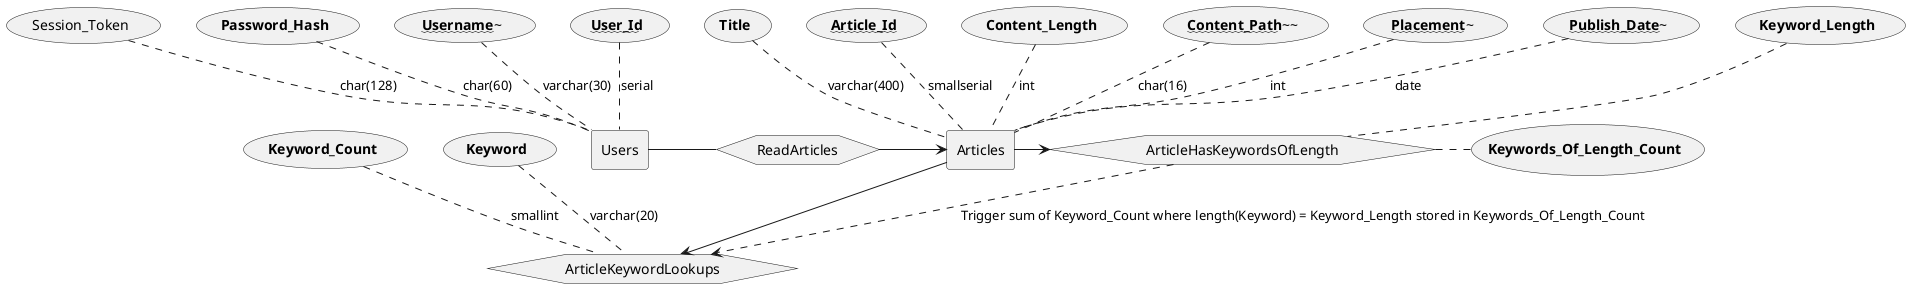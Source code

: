 @startuml

rectangle Users
Users-[dashed]u-(~~**User_Id**~~): "serial"
Users-[dashed]u-(~~**Username**~~~): varchar(30)
Users-[dashed]u-(**Password_Hash**): char(60)
Users-[dashed]u-(Session_Token): char(128)

hexagon ReadArticles

rectangle Articles
Articles-[dashed]u-(~~**Article_Id**~~): "smallserial"
Articles-[dashed]u-(**Title**): "varchar(400)"
Articles-[dashed]u-(~~**Publish_Date**~~~): date
Articles-[dashed]u-(~~**Placement**~~~): int
Articles-[dashed]u-(~~**Content_Path**~~~~): "char(16)"
Articles-[dashed]u-(**Content_Length**): int

hexagon ArticleKeywordLookups
ArticleKeywordLookups-[dashed]u-(**Keyword**): "varchar(20)"
ArticleKeywordLookups-[dashed]u-(**Keyword_Count**): "smallint"

hexagon ArticleHasKeywordsOfLength
ArticleHasKeywordsOfLength-[dashed]u-(**Keyword_Length**)
ArticleHasKeywordsOfLength-[dashed]r-(**Keywords_Of_Length_Count**)

Users-r-ReadArticles
ReadArticles-r->Articles

Articles-r->ArticleKeywordLookups
Articles-r->ArticleHasKeywordsOfLength

ArticleHasKeywordsOfLength-[dashed]d->ArticleKeywordLookups: Trigger sum of Keyword_Count where length(Keyword) = Keyword_Length stored in Keywords_Of_Length_Count

@enduml
